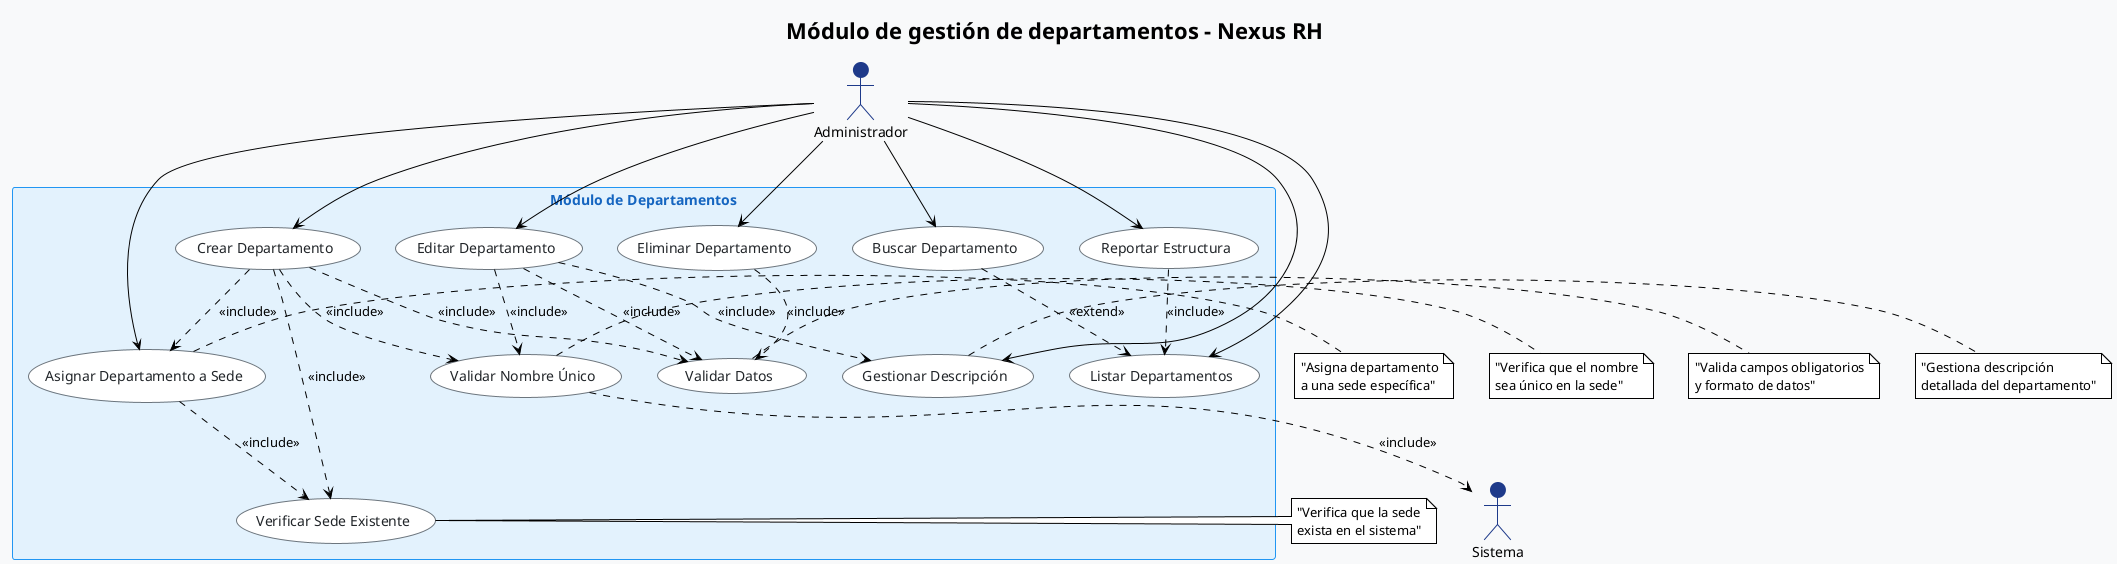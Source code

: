 @startuml "Nexus RH - Módulo de gestión de departamentos"
!theme plain
skinparam backgroundColor #F8F9FA
skinparam actor {
    BackgroundColor #1e3a8a
    BorderColor #1e3a8a
    FontColor #000000
}
skinparam usecase {
    BackgroundColor #FFFFFF
    BorderColor #6c757d
    FontColor #212529
}
skinparam rectangle {
    BackgroundColor #E3F2FD
    BorderColor #2196F3
    FontColor #1565C0
}

title "Módulo de gestión de departamentos - Nexus RH"

actor Administrador
actor Sistema

rectangle "Módulo de Departamentos" {
    usecase "Crear Departamento" as UC1
    usecase "Editar Departamento" as UC2
    usecase "Eliminar Departamento" as UC3
    usecase "Listar Departamentos" as UC4
    usecase "Buscar Departamento" as UC5
    usecase "Asignar Departamento a Sede" as UC6
    usecase "Validar Nombre Único" as UC7
    usecase "Gestionar Descripción" as UC8
    usecase "Reportar Estructura" as UC9
    usecase "Validar Datos" as UC10
    usecase "Verificar Sede Existente" as UC11
}

' Relaciones principales del Administrador
Administrador --> UC1
Administrador --> UC2
Administrador --> UC3
Administrador --> UC4
Administrador --> UC5
Administrador --> UC6
Administrador --> UC8
Administrador --> UC9

' Relaciones internas
UC1 ..> UC7 : <<include>>
UC1 ..> UC10 : <<include>>
UC1 ..> UC11 : <<include>>
UC1 ..> UC6 : <<include>>

UC2 ..> UC7 : <<include>>
UC2 ..> UC10 : <<include>>
UC2 ..> UC8 : <<include>>

UC3 ..> UC10 : <<include>>

UC5 ..> UC4 : <<extend>>

UC6 ..> UC11 : <<include>>

UC7 ..> Sistema : <<include>>

UC9 ..> UC4 : <<include>>

' Notas explicativas
note right of UC7 : "Verifica que el nombre\nsea único en la sede"
note right of UC10 : "Valida campos obligatorios\ny formato de datos"
note right of UC11 : "Verifica que la sede\nexista en el sistema"
note right of UC6 : "Asigna departamento\na una sede específica"
note right of UC8 : "Gestiona descripción\ndetallada del departamento"

@enduml 